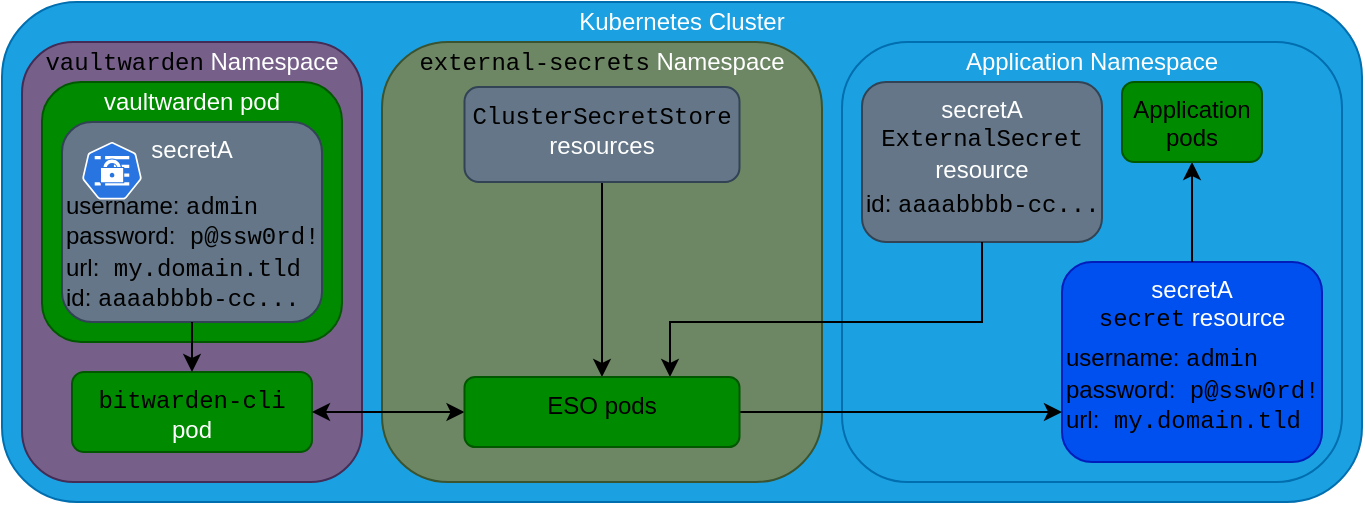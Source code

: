 <mxfile>
    <diagram id="5oqMbCYumWW3n4j47MVr" name="Page-1">
        <mxGraphModel dx="851" dy="315" grid="1" gridSize="10" guides="1" tooltips="1" connect="1" arrows="1" fold="1" page="1" pageScale="1" pageWidth="850" pageHeight="1100" math="0" shadow="0">
            <root>
                <mxCell id="0"/>
                <mxCell id="1" parent="0"/>
                <mxCell id="2" value="Kubernetes Cluster" style="rounded=1;whiteSpace=wrap;html=1;fillColor=#1ba1e2;fontColor=#ffffff;strokeColor=#006EAF;verticalAlign=top;spacing=-2;" vertex="1" parent="1">
                    <mxGeometry width="680" height="250" as="geometry"/>
                </mxCell>
                <mxCell id="37" value="&lt;font face=&quot;Helvetica&quot;&gt;Application Namespace&lt;/font&gt;" style="rounded=1;whiteSpace=wrap;html=1;fillColor=light-dark(#1BA1E2,#7F00FF);fontColor=light-dark(#FFFFFF,#FFFFFF);strokeColor=#006EAF;verticalAlign=top;spacing=-2;" vertex="1" parent="1">
                    <mxGeometry x="420" y="20" width="250" height="220" as="geometry"/>
                </mxCell>
                <mxCell id="18" value="&lt;font style=&quot;color: light-dark(rgb(0, 0, 0), rgb(0, 0, 0));&quot; face=&quot;Courier New&quot;&gt;vaultwarden&lt;/font&gt; Namespace" style="rounded=1;whiteSpace=wrap;html=1;fillColor=#76608a;fontColor=#ffffff;strokeColor=#432D57;verticalAlign=top;spacing=-2;" vertex="1" parent="1">
                    <mxGeometry x="10" y="20" width="170" height="220" as="geometry"/>
                </mxCell>
                <mxCell id="16" value="&lt;font style=&quot;color: light-dark(rgb(0, 0, 0), rgb(0, 0, 0));&quot; face=&quot;Courier New&quot;&gt;bitwarden-cli&lt;/font&gt;&lt;br&gt;pod" style="rounded=1;whiteSpace=wrap;html=1;fillColor=#008a00;fontColor=#ffffff;strokeColor=#005700;verticalAlign=top;container=0;" vertex="1" parent="1">
                    <mxGeometry x="35" y="185" width="120" height="40" as="geometry"/>
                </mxCell>
                <mxCell id="3" value="vaultwarden pod" style="rounded=1;whiteSpace=wrap;html=1;fillColor=#008a00;fontColor=#ffffff;strokeColor=#005700;verticalAlign=top;spacing=-2;" vertex="1" parent="1">
                    <mxGeometry x="20" y="40" width="150" height="130" as="geometry"/>
                </mxCell>
                <mxCell id="5" value="secretA" style="rounded=1;whiteSpace=wrap;html=1;fillColor=#647687;fontColor=#ffffff;strokeColor=#314354;verticalAlign=top;" vertex="1" parent="1">
                    <mxGeometry x="30" y="60" width="130" height="100" as="geometry"/>
                </mxCell>
                <mxCell id="6" value="&lt;font style=&quot;&quot;&gt;&lt;font style=&quot;color: light-dark(rgb(0, 0, 0), rgb(0, 0, 0));&quot;&gt;username:&amp;nbsp;&lt;/font&gt;&lt;font style=&quot;color: light-dark(rgb(0, 0, 0), rgb(0, 0, 0)); scrollbar-color: rgb(75, 75, 75) rgb(27, 29, 30);&quot; face=&quot;Courier New&quot;&gt;admin&lt;/font&gt;&lt;br style=&quot;scrollbar-color: rgb(75, 75, 75) rgb(27, 29, 30);&quot;&gt;&lt;span style=&quot;color: light-dark(rgb(0, 0, 0), rgb(0, 0, 0));&quot;&gt;password:&lt;/span&gt;&lt;font style=&quot;scrollbar-color: rgb(75, 75, 75) rgb(27, 29, 30);&quot;&gt;&lt;font style=&quot;scrollbar-color: rgb(75, 75, 75) rgb(27, 29, 30);&quot; face=&quot;Courier New&quot;&gt;&lt;font style=&quot;color: light-dark(rgb(0, 0, 0), rgb(0, 0, 0));&quot;&gt;&amp;nbsp;&lt;/font&gt;&lt;font style=&quot;scrollbar-color: rgb(75, 75, 75) rgb(27, 29, 30); color: light-dark(rgb(0, 0, 0), rgb(0, 0, 0));&quot;&gt;p@ssw0rd!&lt;/font&gt;&lt;/font&gt;&lt;font style=&quot;scrollbar-color: rgb(75, 75, 75) rgb(27, 29, 30);&quot;&gt;&lt;br style=&quot;scrollbar-color: rgb(75, 75, 75) rgb(27, 29, 30);&quot;&gt;&lt;font style=&quot;scrollbar-color: rgb(75, 75, 75) rgb(27, 29, 30); color: light-dark(rgb(0, 0, 0), rgb(0, 0, 0));&quot; face=&quot;Helvetica&quot;&gt;url:&lt;/font&gt;&lt;/font&gt;&lt;/font&gt;&lt;font style=&quot;scrollbar-color: rgb(75, 75, 75) rgb(27, 29, 30); color: light-dark(rgb(0, 0, 0), rgb(0, 0, 0));&quot; face=&quot;Courier New&quot;&gt;&amp;nbsp;&lt;/font&gt;&lt;font style=&quot;color: light-dark(rgb(0, 0, 0), rgb(0, 0, 0)); scrollbar-color: rgb(75, 75, 75) rgb(27, 29, 30);&quot; face=&quot;Courier New&quot;&gt;my.domain.tld&lt;/font&gt;&lt;/font&gt;&lt;div&gt;&lt;font style=&quot;&quot;&gt;&lt;font style=&quot;scrollbar-color: rgb(75, 75, 75) rgb(27, 29, 30);&quot; face=&quot;Courier New&quot;&gt;&lt;span style=&quot;font-family: Helvetica; color: rgb(0, 0, 0);&quot;&gt;&lt;font style=&quot;color: light-dark(rgb(0, 0, 0), rgb(0, 0, 0));&quot;&gt;id:&lt;/font&gt;&lt;/span&gt;&lt;span style=&quot;color: rgb(0, 0, 0); font-family: Helvetica;&quot;&gt;&amp;nbsp;&lt;/span&gt;&lt;font style=&quot;scrollbar-color: rgb(75, 75, 75) rgb(27, 29, 30); color: light-dark(rgb(0, 0, 0), rgb(102, 51, 0));&quot; face=&quot;Courier New&quot;&gt;aaaabbbb-cc...&lt;/font&gt;&lt;/font&gt;&lt;/font&gt;&lt;/div&gt;" style="text;html=1;align=left;verticalAlign=middle;whiteSpace=wrap;rounded=0;fontColor=light-dark(#000000,#000000);" vertex="1" parent="1">
                    <mxGeometry x="30" y="110" width="60" height="30" as="geometry"/>
                </mxCell>
                <mxCell id="4" value="" style="aspect=fixed;sketch=0;html=1;dashed=0;whitespace=wrap;verticalLabelPosition=bottom;verticalAlign=top;fillColor=#2875E2;strokeColor=#ffffff;points=[[0.005,0.63,0],[0.1,0.2,0],[0.9,0.2,0],[0.5,0,0],[0.995,0.63,0],[0.72,0.99,0],[0.5,1,0],[0.28,0.99,0]];shape=mxgraph.kubernetes.icon2;prIcon=secret" vertex="1" parent="1">
                    <mxGeometry x="40" y="70" width="30" height="28.8" as="geometry"/>
                </mxCell>
                <mxCell id="19" style="edgeStyle=none;html=1;exitX=0.5;exitY=0;exitDx=0;exitDy=0;entryX=0.5;entryY=1;entryDx=0;entryDy=0;startArrow=classic;startFill=1;strokeColor=light-dark(#000000,#000000);endArrow=none;endFill=0;" edge="1" parent="1" source="16" target="5">
                    <mxGeometry relative="1" as="geometry"/>
                </mxCell>
                <mxCell id="21" value="&lt;font style=&quot;color: light-dark(rgb(0, 0, 0), rgb(0, 0, 0));&quot; face=&quot;Courier New&quot;&gt;external-secrets&lt;/font&gt; Namespace" style="rounded=1;whiteSpace=wrap;html=1;fillColor=#6d8764;fontColor=#ffffff;strokeColor=#3A5431;verticalAlign=top;spacing=-2;" vertex="1" parent="1">
                    <mxGeometry x="190" y="20" width="220" height="220" as="geometry"/>
                </mxCell>
                <mxCell id="11" value="secretA&lt;br&gt;&lt;font style=&quot;color: light-dark(rgb(0, 0, 0), rgb(0, 0, 0));&quot; face=&quot;Courier New&quot;&gt;ExternalSecret&lt;/font&gt; resource" style="rounded=1;whiteSpace=wrap;html=1;fillColor=#647687;fontColor=#ffffff;strokeColor=#314354;verticalAlign=top;container=0;" vertex="1" parent="1">
                    <mxGeometry x="430" y="40" width="120" height="80" as="geometry"/>
                </mxCell>
                <mxCell id="29" style="edgeStyle=orthogonalEdgeStyle;html=1;entryX=0.5;entryY=0;entryDx=0;entryDy=0;rounded=0;curved=0;strokeColor=light-dark(#000000,#000000);exitX=0.5;exitY=1;exitDx=0;exitDy=0;" edge="1" parent="1" source="20" target="26">
                    <mxGeometry relative="1" as="geometry">
                        <mxPoint x="260" y="140" as="sourcePoint"/>
                        <Array as="points">
                            <mxPoint x="300" y="170"/>
                            <mxPoint x="300" y="170"/>
                        </Array>
                    </mxGeometry>
                </mxCell>
                <mxCell id="14" value="id: &lt;font style=&quot;color: light-dark(rgb(0, 0, 0), rgb(102, 51, 0));&quot; face=&quot;Courier New&quot;&gt;aaaabbbb-cc...&lt;/font&gt;" style="text;html=1;align=left;verticalAlign=middle;whiteSpace=wrap;rounded=0;fontColor=light-dark(#000000,#000000);" vertex="1" parent="1">
                    <mxGeometry x="430" y="85.6" width="120" height="30" as="geometry"/>
                </mxCell>
                <mxCell id="38" style="edgeStyle=orthogonalEdgeStyle;html=1;entryX=0.75;entryY=0;entryDx=0;entryDy=0;rounded=0;curved=0;strokeColor=light-dark(#000000,#000000);exitX=0.5;exitY=1;exitDx=0;exitDy=0;" edge="1" parent="1" source="11" target="26">
                    <mxGeometry relative="1" as="geometry">
                        <mxPoint x="509" y="100" as="sourcePoint"/>
                        <Array as="points">
                            <mxPoint x="490" y="160"/>
                            <mxPoint x="334" y="160"/>
                            <mxPoint x="334" y="188"/>
                        </Array>
                    </mxGeometry>
                </mxCell>
                <mxCell id="20" value="&lt;font style=&quot;color: light-dark(rgb(0, 0, 0), rgb(0, 0, 0));&quot; face=&quot;Courier New&quot;&gt;ClusterSecretStore&lt;br&gt;&lt;/font&gt;resources" style="rounded=1;whiteSpace=wrap;html=1;fillColor=#647687;fontColor=#ffffff;strokeColor=#314354;verticalAlign=top;container=0;" vertex="1" parent="1">
                    <mxGeometry x="231.25" y="42.5" width="137.5" height="47.5" as="geometry"/>
                </mxCell>
                <mxCell id="30" style="edgeStyle=none;html=1;exitX=0;exitY=0.5;exitDx=0;exitDy=0;entryX=1;entryY=0.5;entryDx=0;entryDy=0;strokeColor=light-dark(#000000,#000000);startArrow=classic;startFill=1;" edge="1" parent="1" source="26" target="16">
                    <mxGeometry relative="1" as="geometry"/>
                </mxCell>
                <mxCell id="31" style="edgeStyle=orthogonalEdgeStyle;html=1;exitX=1;exitY=0.5;exitDx=0;exitDy=0;entryX=0;entryY=0.75;entryDx=0;entryDy=0;rounded=0;strokeColor=light-dark(#000000,#000000);" edge="1" parent="1" source="26" target="24">
                    <mxGeometry relative="1" as="geometry"/>
                </mxCell>
                <mxCell id="26" value="&lt;font style=&quot;color: light-dark(rgb(0, 0, 0), rgb(0, 0, 0));&quot; face=&quot;Helvetica&quot;&gt;ESO pods&lt;/font&gt;" style="rounded=1;whiteSpace=wrap;html=1;fillColor=#008a00;fontColor=#ffffff;strokeColor=#005700;verticalAlign=top;container=0;" vertex="1" parent="1">
                    <mxGeometry x="231.25" y="187.5" width="137.5" height="35" as="geometry"/>
                </mxCell>
                <mxCell id="34" value="" style="group" vertex="1" connectable="0" parent="1">
                    <mxGeometry x="530" y="130" width="130" height="100" as="geometry"/>
                </mxCell>
                <mxCell id="24" value="secretA&lt;br&gt;&lt;font style=&quot;color: light-dark(rgb(0, 0, 0), rgb(0, 0, 0));&quot; face=&quot;Courier New&quot;&gt;secret&lt;/font&gt; resource" style="rounded=1;whiteSpace=wrap;html=1;fillColor=#0050ef;fontColor=#ffffff;strokeColor=#001DBC;verticalAlign=top;" vertex="1" parent="34">
                    <mxGeometry width="130" height="100" as="geometry"/>
                </mxCell>
                <mxCell id="32" value="&lt;font style=&quot;&quot;&gt;&lt;font style=&quot;color: light-dark(rgb(0, 0, 0), rgb(0, 0, 0));&quot;&gt;username:&amp;nbsp;&lt;/font&gt;&lt;font style=&quot;color: light-dark(rgb(0, 0, 0), rgb(0, 0, 0)); scrollbar-color: rgb(75, 75, 75) rgb(27, 29, 30);&quot; face=&quot;Courier New&quot;&gt;admin&lt;/font&gt;&lt;br style=&quot;scrollbar-color: rgb(75, 75, 75) rgb(27, 29, 30);&quot;&gt;&lt;span style=&quot;color: light-dark(rgb(0, 0, 0), rgb(0, 0, 0));&quot;&gt;password:&lt;/span&gt;&lt;font style=&quot;scrollbar-color: rgb(75, 75, 75) rgb(27, 29, 30);&quot;&gt;&lt;font style=&quot;scrollbar-color: rgb(75, 75, 75) rgb(27, 29, 30);&quot; face=&quot;Courier New&quot;&gt;&lt;font style=&quot;color: light-dark(rgb(0, 0, 0), rgb(0, 0, 0));&quot;&gt;&amp;nbsp;&lt;/font&gt;&lt;font style=&quot;scrollbar-color: rgb(75, 75, 75) rgb(27, 29, 30); color: light-dark(rgb(0, 0, 0), rgb(0, 0, 0));&quot;&gt;p@ssw0rd!&lt;/font&gt;&lt;/font&gt;&lt;font style=&quot;scrollbar-color: rgb(75, 75, 75) rgb(27, 29, 30);&quot;&gt;&lt;br style=&quot;scrollbar-color: rgb(75, 75, 75) rgb(27, 29, 30);&quot;&gt;&lt;font style=&quot;scrollbar-color: rgb(75, 75, 75) rgb(27, 29, 30); color: light-dark(rgb(0, 0, 0), rgb(0, 0, 0));&quot; face=&quot;Helvetica&quot;&gt;url:&lt;/font&gt;&lt;/font&gt;&lt;/font&gt;&lt;font style=&quot;scrollbar-color: rgb(75, 75, 75) rgb(27, 29, 30); color: light-dark(rgb(0, 0, 0), rgb(0, 0, 0));&quot; face=&quot;Courier New&quot;&gt;&amp;nbsp;&lt;/font&gt;&lt;font style=&quot;color: light-dark(rgb(0, 0, 0), rgb(0, 0, 0)); scrollbar-color: rgb(75, 75, 75) rgb(27, 29, 30);&quot; face=&quot;Courier New&quot;&gt;my.domain.tld&lt;/font&gt;&lt;/font&gt;&lt;div&gt;&lt;br&gt;&lt;/div&gt;" style="text;html=1;align=left;verticalAlign=middle;whiteSpace=wrap;rounded=0;fontColor=light-dark(#000000,#000000);" vertex="1" parent="34">
                    <mxGeometry y="55.6" width="60" height="30" as="geometry"/>
                </mxCell>
                <mxCell id="36" style="edgeStyle=none;html=1;exitX=0.5;exitY=1;exitDx=0;exitDy=0;entryX=0.5;entryY=0;entryDx=0;entryDy=0;strokeColor=light-dark(#000000,#000000);startArrow=classic;startFill=1;endArrow=none;endFill=0;" edge="1" parent="1" source="35" target="24">
                    <mxGeometry relative="1" as="geometry"/>
                </mxCell>
                <mxCell id="35" value="&lt;font style=&quot;color: light-dark(rgb(0, 0, 0), rgb(0, 0, 0));&quot; face=&quot;Helvetica&quot;&gt;Application pods&lt;/font&gt;" style="rounded=1;whiteSpace=wrap;html=1;fillColor=#008a00;fontColor=#ffffff;strokeColor=#005700;verticalAlign=top;container=0;" vertex="1" parent="1">
                    <mxGeometry x="560" y="40" width="70" height="40" as="geometry"/>
                </mxCell>
            </root>
        </mxGraphModel>
    </diagram>
</mxfile>
